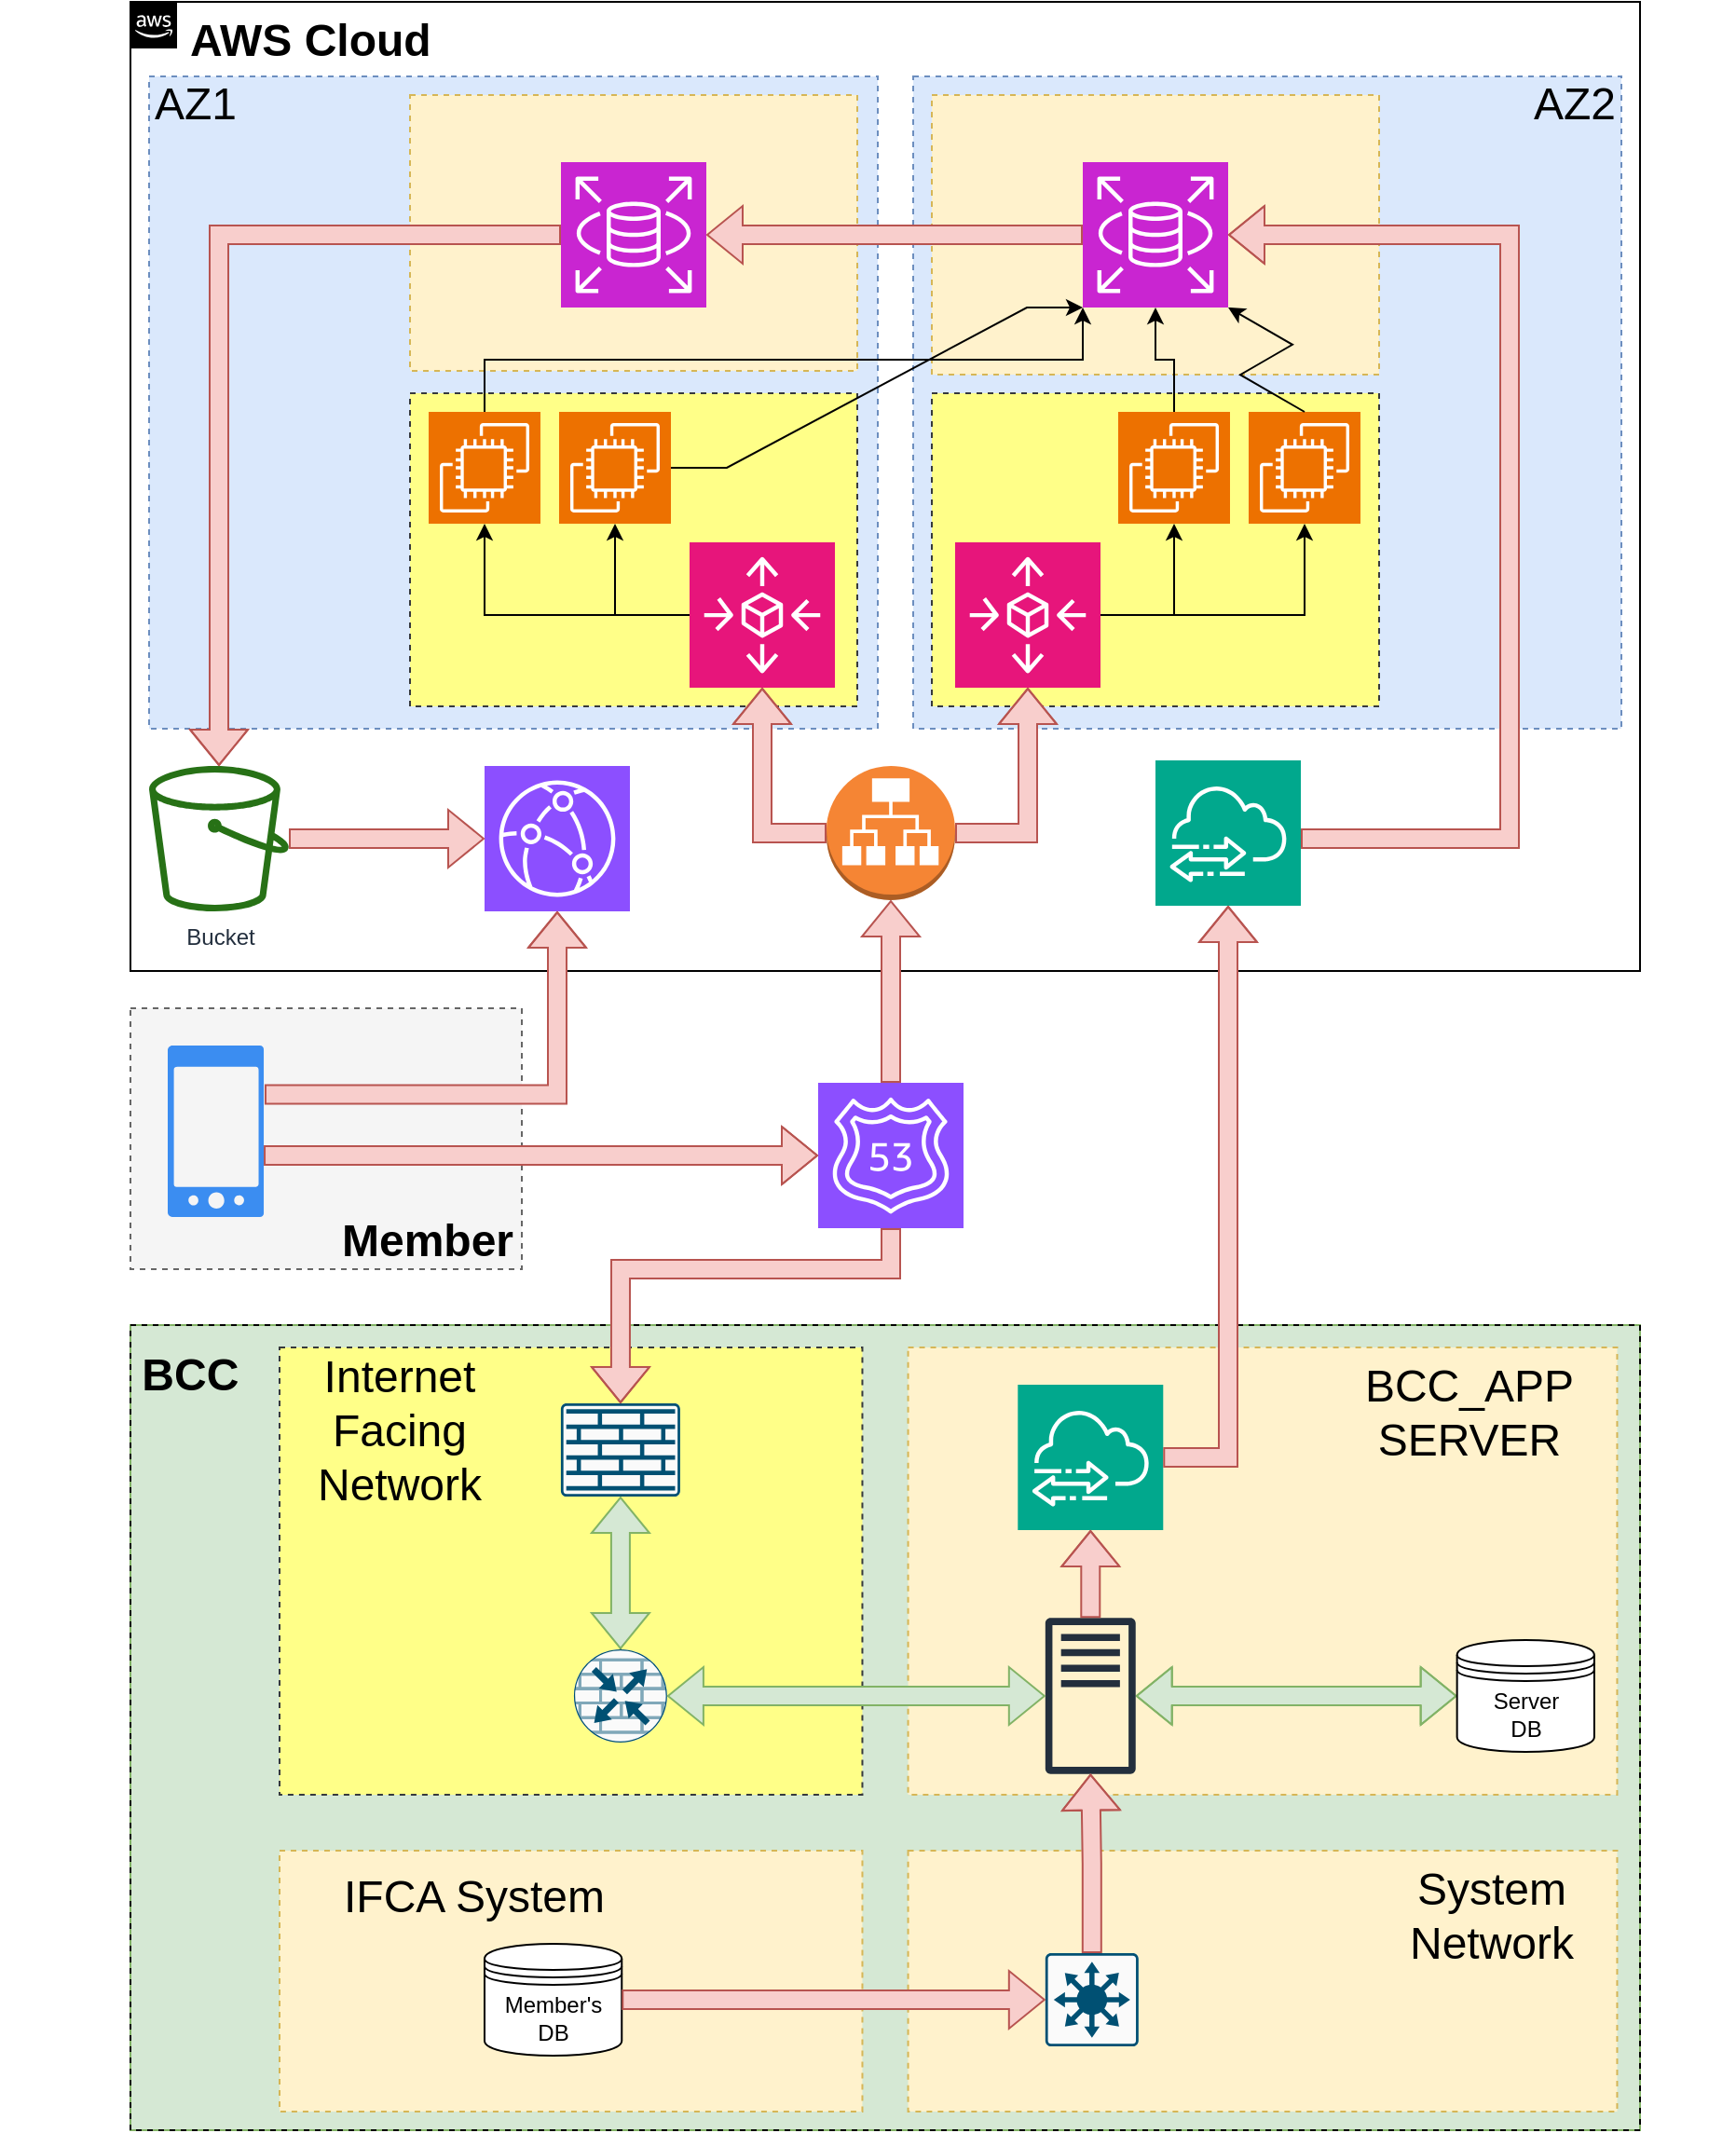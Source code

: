 <mxfile version="22.0.0" type="github">
  <diagram id="Ht1M8jgEwFfnCIfOTk4-" name="Page-1">
    <mxGraphModel dx="2587" dy="956" grid="1" gridSize="10" guides="1" tooltips="1" connect="1" arrows="1" fold="1" page="1" pageScale="1" pageWidth="827" pageHeight="1169" math="0" shadow="0">
      <root>
        <mxCell id="0" />
        <mxCell id="1" parent="0" />
        <mxCell id="Q-y3CwHCRKwZ-7sF2JY1-146" value="" style="rounded=0;whiteSpace=wrap;html=1;labelBackgroundColor=none;fillColor=#f5f5f5;dashed=1;container=1;pointerEvents=0;collapsible=0;recursiveResize=0;strokeColor=#666666;fontColor=#333333;" vertex="1" parent="1">
          <mxGeometry x="10" y="550" width="210" height="140" as="geometry" />
        </mxCell>
        <mxCell id="Q-y3CwHCRKwZ-7sF2JY1-147" value="&lt;span style=&quot;font-size: 24px;&quot;&gt;&lt;b&gt;Member&lt;/b&gt;&lt;br&gt;&lt;/span&gt;" style="text;strokeColor=none;align=center;fillColor=none;html=1;verticalAlign=middle;whiteSpace=wrap;rounded=0;" vertex="1" parent="Q-y3CwHCRKwZ-7sF2JY1-146">
          <mxGeometry x="54.996" y="110" width="208.636" height="30" as="geometry" />
        </mxCell>
        <mxCell id="UEzPUAAOIrF-is8g5C7q-74" value="&lt;font style=&quot;font-size: 24px;&quot;&gt;&lt;b&gt;AWS Cloud&lt;/b&gt;&lt;/font&gt;" style="points=[[0,0],[0.25,0],[0.5,0],[0.75,0],[1,0],[1,0.25],[1,0.5],[1,0.75],[1,1],[0.75,1],[0.5,1],[0.25,1],[0,1],[0,0.75],[0,0.5],[0,0.25]];outlineConnect=0;html=1;whiteSpace=wrap;fontSize=12;fontStyle=0;shape=mxgraph.aws4.group;grIcon=mxgraph.aws4.group_aws_cloud_alt;verticalAlign=top;align=left;spacingLeft=30;dashed=0;labelBackgroundColor=#ffffff;container=1;pointerEvents=0;collapsible=0;recursiveResize=0;" parent="1" vertex="1">
          <mxGeometry x="10" y="10" width="810" height="520" as="geometry" />
        </mxCell>
        <mxCell id="UEzPUAAOIrF-is8g5C7q-107" value="" style="rounded=0;whiteSpace=wrap;html=1;labelBackgroundColor=none;fillColor=#dae8fc;dashed=1;container=1;pointerEvents=0;collapsible=0;recursiveResize=0;strokeColor=#6c8ebf;" parent="UEzPUAAOIrF-is8g5C7q-74" vertex="1">
          <mxGeometry x="10" y="40" width="391" height="350" as="geometry" />
        </mxCell>
        <mxCell id="Q-y3CwHCRKwZ-7sF2JY1-45" value="&lt;span style=&quot;font-weight: normal;&quot;&gt;&lt;font style=&quot;font-size: 24px;&quot;&gt;AZ1&lt;/font&gt;&lt;/span&gt;" style="text;strokeColor=none;align=center;fillColor=none;html=1;verticalAlign=middle;whiteSpace=wrap;rounded=0;fontStyle=1" vertex="1" parent="UEzPUAAOIrF-is8g5C7q-107">
          <mxGeometry x="-60" width="170" height="30" as="geometry" />
        </mxCell>
        <mxCell id="Q-y3CwHCRKwZ-7sF2JY1-68" value="" style="rounded=0;whiteSpace=wrap;html=1;labelBackgroundColor=none;fillColor=#ffff88;dashed=1;container=1;pointerEvents=0;collapsible=0;recursiveResize=0;strokeColor=#36393d;" vertex="1" parent="UEzPUAAOIrF-is8g5C7q-107">
          <mxGeometry x="140" y="170" width="240" height="168" as="geometry" />
        </mxCell>
        <mxCell id="Q-y3CwHCRKwZ-7sF2JY1-66" value="" style="sketch=0;points=[[0,0,0],[0.25,0,0],[0.5,0,0],[0.75,0,0],[1,0,0],[0,1,0],[0.25,1,0],[0.5,1,0],[0.75,1,0],[1,1,0],[0,0.25,0],[0,0.5,0],[0,0.75,0],[1,0.25,0],[1,0.5,0],[1,0.75,0]];outlineConnect=0;fontColor=#232F3E;fillColor=#ED7100;strokeColor=#ffffff;dashed=0;verticalLabelPosition=bottom;verticalAlign=top;align=center;html=1;fontSize=12;fontStyle=0;aspect=fixed;shape=mxgraph.aws4.resourceIcon;resIcon=mxgraph.aws4.ec2;" vertex="1" parent="Q-y3CwHCRKwZ-7sF2JY1-68">
          <mxGeometry x="80" y="10" width="60" height="60" as="geometry" />
        </mxCell>
        <mxCell id="Q-y3CwHCRKwZ-7sF2JY1-8" value="" style="sketch=0;points=[[0,0,0],[0.25,0,0],[0.5,0,0],[0.75,0,0],[1,0,0],[0,1,0],[0.25,1,0],[0.5,1,0],[0.75,1,0],[1,1,0],[0,0.25,0],[0,0.5,0],[0,0.75,0],[1,0.25,0],[1,0.5,0],[1,0.75,0]];outlineConnect=0;fontColor=#232F3E;fillColor=#ED7100;strokeColor=#ffffff;dashed=0;verticalLabelPosition=bottom;verticalAlign=top;align=center;html=1;fontSize=12;fontStyle=0;aspect=fixed;shape=mxgraph.aws4.resourceIcon;resIcon=mxgraph.aws4.ec2;" vertex="1" parent="UEzPUAAOIrF-is8g5C7q-107">
          <mxGeometry x="150" y="180" width="60" height="60" as="geometry" />
        </mxCell>
        <mxCell id="Q-y3CwHCRKwZ-7sF2JY1-86" style="edgeStyle=orthogonalEdgeStyle;rounded=0;orthogonalLoop=1;jettySize=auto;html=1;" edge="1" parent="UEzPUAAOIrF-is8g5C7q-107" source="Q-y3CwHCRKwZ-7sF2JY1-64" target="Q-y3CwHCRKwZ-7sF2JY1-66">
          <mxGeometry relative="1" as="geometry" />
        </mxCell>
        <mxCell id="Q-y3CwHCRKwZ-7sF2JY1-64" value="" style="sketch=0;points=[[0,0,0],[0.25,0,0],[0.5,0,0],[0.75,0,0],[1,0,0],[0,1,0],[0.25,1,0],[0.5,1,0],[0.75,1,0],[1,1,0],[0,0.25,0],[0,0.5,0],[0,0.75,0],[1,0.25,0],[1,0.5,0],[1,0.75,0]];points=[[0,0,0],[0.25,0,0],[0.5,0,0],[0.75,0,0],[1,0,0],[0,1,0],[0.25,1,0],[0.5,1,0],[0.75,1,0],[1,1,0],[0,0.25,0],[0,0.5,0],[0,0.75,0],[1,0.25,0],[1,0.5,0],[1,0.75,0]];outlineConnect=0;fontColor=#232F3E;fillColor=#E7157B;strokeColor=#ffffff;dashed=0;verticalLabelPosition=bottom;verticalAlign=top;align=center;html=1;fontSize=12;fontStyle=0;aspect=fixed;shape=mxgraph.aws4.resourceIcon;resIcon=mxgraph.aws4.autoscaling;" vertex="1" parent="UEzPUAAOIrF-is8g5C7q-107">
          <mxGeometry x="290" y="250" width="78" height="78" as="geometry" />
        </mxCell>
        <mxCell id="Q-y3CwHCRKwZ-7sF2JY1-87" style="edgeStyle=orthogonalEdgeStyle;rounded=0;orthogonalLoop=1;jettySize=auto;html=1;entryX=0.5;entryY=1;entryDx=0;entryDy=0;entryPerimeter=0;" edge="1" parent="UEzPUAAOIrF-is8g5C7q-107" source="Q-y3CwHCRKwZ-7sF2JY1-64" target="Q-y3CwHCRKwZ-7sF2JY1-8">
          <mxGeometry relative="1" as="geometry" />
        </mxCell>
        <mxCell id="Q-y3CwHCRKwZ-7sF2JY1-125" value="" style="rounded=0;whiteSpace=wrap;html=1;labelBackgroundColor=none;fillColor=#fff2cc;dashed=1;container=1;pointerEvents=0;collapsible=0;recursiveResize=0;strokeColor=#d6b656;" vertex="1" parent="UEzPUAAOIrF-is8g5C7q-107">
          <mxGeometry x="140" y="10" width="240" height="148" as="geometry" />
        </mxCell>
        <mxCell id="Q-y3CwHCRKwZ-7sF2JY1-126" value="" style="sketch=0;points=[[0,0,0],[0.25,0,0],[0.5,0,0],[0.75,0,0],[1,0,0],[0,1,0],[0.25,1,0],[0.5,1,0],[0.75,1,0],[1,1,0],[0,0.25,0],[0,0.5,0],[0,0.75,0],[1,0.25,0],[1,0.5,0],[1,0.75,0]];outlineConnect=0;fontColor=#232F3E;fillColor=#C925D1;strokeColor=#ffffff;dashed=0;verticalLabelPosition=bottom;verticalAlign=top;align=center;html=1;fontSize=12;fontStyle=0;aspect=fixed;shape=mxgraph.aws4.resourceIcon;resIcon=mxgraph.aws4.rds;" vertex="1" parent="UEzPUAAOIrF-is8g5C7q-107">
          <mxGeometry x="221.0" y="46" width="78" height="78" as="geometry" />
        </mxCell>
        <mxCell id="Q-y3CwHCRKwZ-7sF2JY1-38" value="" style="outlineConnect=0;dashed=0;verticalLabelPosition=bottom;verticalAlign=top;align=center;html=1;shape=mxgraph.aws3.application_load_balancer;fillColor=#F58534;gradientColor=none;" vertex="1" parent="UEzPUAAOIrF-is8g5C7q-74">
          <mxGeometry x="373.5" y="410" width="69" height="72" as="geometry" />
        </mxCell>
        <mxCell id="Q-y3CwHCRKwZ-7sF2JY1-46" value="" style="rounded=0;whiteSpace=wrap;html=1;labelBackgroundColor=none;fillColor=#dae8fc;dashed=1;container=1;pointerEvents=0;collapsible=0;recursiveResize=0;strokeColor=#6c8ebf;" vertex="1" parent="UEzPUAAOIrF-is8g5C7q-74">
          <mxGeometry x="420" y="40" width="380" height="350" as="geometry" />
        </mxCell>
        <mxCell id="Q-y3CwHCRKwZ-7sF2JY1-49" value="&lt;font style=&quot;font-size: 24px;&quot;&gt;AZ2&lt;br&gt;&lt;/font&gt;" style="text;strokeColor=none;align=center;fillColor=none;html=1;verticalAlign=middle;whiteSpace=wrap;rounded=0;" vertex="1" parent="Q-y3CwHCRKwZ-7sF2JY1-46">
          <mxGeometry x="270" width="170" height="30" as="geometry" />
        </mxCell>
        <mxCell id="Q-y3CwHCRKwZ-7sF2JY1-81" value="" style="rounded=0;whiteSpace=wrap;html=1;labelBackgroundColor=none;fillColor=#ffff88;dashed=1;container=1;pointerEvents=0;collapsible=0;recursiveResize=0;strokeColor=#36393d;" vertex="1" parent="Q-y3CwHCRKwZ-7sF2JY1-46">
          <mxGeometry x="10" y="170" width="240" height="168" as="geometry" />
        </mxCell>
        <mxCell id="Q-y3CwHCRKwZ-7sF2JY1-94" style="edgeStyle=orthogonalEdgeStyle;rounded=0;orthogonalLoop=1;jettySize=auto;html=1;" edge="1" parent="Q-y3CwHCRKwZ-7sF2JY1-81" source="Q-y3CwHCRKwZ-7sF2JY1-85" target="Q-y3CwHCRKwZ-7sF2JY1-91">
          <mxGeometry relative="1" as="geometry" />
        </mxCell>
        <mxCell id="Q-y3CwHCRKwZ-7sF2JY1-85" value="" style="sketch=0;points=[[0,0,0],[0.25,0,0],[0.5,0,0],[0.75,0,0],[1,0,0],[0,1,0],[0.25,1,0],[0.5,1,0],[0.75,1,0],[1,1,0],[0,0.25,0],[0,0.5,0],[0,0.75,0],[1,0.25,0],[1,0.5,0],[1,0.75,0]];points=[[0,0,0],[0.25,0,0],[0.5,0,0],[0.75,0,0],[1,0,0],[0,1,0],[0.25,1,0],[0.5,1,0],[0.75,1,0],[1,1,0],[0,0.25,0],[0,0.5,0],[0,0.75,0],[1,0.25,0],[1,0.5,0],[1,0.75,0]];outlineConnect=0;fontColor=#232F3E;fillColor=#E7157B;strokeColor=#ffffff;dashed=0;verticalLabelPosition=bottom;verticalAlign=top;align=center;html=1;fontSize=12;fontStyle=0;aspect=fixed;shape=mxgraph.aws4.resourceIcon;resIcon=mxgraph.aws4.autoscaling;" vertex="1" parent="Q-y3CwHCRKwZ-7sF2JY1-81">
          <mxGeometry x="12.5" y="80" width="78" height="78" as="geometry" />
        </mxCell>
        <mxCell id="Q-y3CwHCRKwZ-7sF2JY1-91" value="" style="sketch=0;points=[[0,0,0],[0.25,0,0],[0.5,0,0],[0.75,0,0],[1,0,0],[0,1,0],[0.25,1,0],[0.5,1,0],[0.75,1,0],[1,1,0],[0,0.25,0],[0,0.5,0],[0,0.75,0],[1,0.25,0],[1,0.5,0],[1,0.75,0]];outlineConnect=0;fontColor=#232F3E;fillColor=#ED7100;strokeColor=#ffffff;dashed=0;verticalLabelPosition=bottom;verticalAlign=top;align=center;html=1;fontSize=12;fontStyle=0;aspect=fixed;shape=mxgraph.aws4.resourceIcon;resIcon=mxgraph.aws4.ec2;" vertex="1" parent="Q-y3CwHCRKwZ-7sF2JY1-81">
          <mxGeometry x="170" y="10" width="60" height="60" as="geometry" />
        </mxCell>
        <mxCell id="Q-y3CwHCRKwZ-7sF2JY1-92" value="" style="sketch=0;points=[[0,0,0],[0.25,0,0],[0.5,0,0],[0.75,0,0],[1,0,0],[0,1,0],[0.25,1,0],[0.5,1,0],[0.75,1,0],[1,1,0],[0,0.25,0],[0,0.5,0],[0,0.75,0],[1,0.25,0],[1,0.5,0],[1,0.75,0]];outlineConnect=0;fontColor=#232F3E;fillColor=#ED7100;strokeColor=#ffffff;dashed=0;verticalLabelPosition=bottom;verticalAlign=top;align=center;html=1;fontSize=12;fontStyle=0;aspect=fixed;shape=mxgraph.aws4.resourceIcon;resIcon=mxgraph.aws4.ec2;" vertex="1" parent="Q-y3CwHCRKwZ-7sF2JY1-81">
          <mxGeometry x="100" y="10" width="60" height="60" as="geometry" />
        </mxCell>
        <mxCell id="Q-y3CwHCRKwZ-7sF2JY1-93" style="edgeStyle=orthogonalEdgeStyle;rounded=0;orthogonalLoop=1;jettySize=auto;html=1;entryX=0.5;entryY=1;entryDx=0;entryDy=0;entryPerimeter=0;" edge="1" parent="Q-y3CwHCRKwZ-7sF2JY1-81" source="Q-y3CwHCRKwZ-7sF2JY1-85" target="Q-y3CwHCRKwZ-7sF2JY1-92">
          <mxGeometry relative="1" as="geometry" />
        </mxCell>
        <mxCell id="Q-y3CwHCRKwZ-7sF2JY1-107" value="" style="rounded=0;whiteSpace=wrap;html=1;labelBackgroundColor=none;fillColor=#fff2cc;dashed=1;container=1;pointerEvents=0;collapsible=0;recursiveResize=0;strokeColor=#d6b656;" vertex="1" parent="Q-y3CwHCRKwZ-7sF2JY1-46">
          <mxGeometry x="10" y="10" width="240" height="150" as="geometry" />
        </mxCell>
        <mxCell id="Q-y3CwHCRKwZ-7sF2JY1-124" value="" style="sketch=0;points=[[0,0,0],[0.25,0,0],[0.5,0,0],[0.75,0,0],[1,0,0],[0,1,0],[0.25,1,0],[0.5,1,0],[0.75,1,0],[1,1,0],[0,0.25,0],[0,0.5,0],[0,0.75,0],[1,0.25,0],[1,0.5,0],[1,0.75,0]];outlineConnect=0;fontColor=#232F3E;fillColor=#C925D1;strokeColor=#ffffff;dashed=0;verticalLabelPosition=bottom;verticalAlign=top;align=center;html=1;fontSize=12;fontStyle=0;aspect=fixed;shape=mxgraph.aws4.resourceIcon;resIcon=mxgraph.aws4.rds;" vertex="1" parent="Q-y3CwHCRKwZ-7sF2JY1-46">
          <mxGeometry x="91.0" y="46" width="78" height="78" as="geometry" />
        </mxCell>
        <mxCell id="Q-y3CwHCRKwZ-7sF2JY1-153" style="edgeStyle=orthogonalEdgeStyle;rounded=0;orthogonalLoop=1;jettySize=auto;html=1;entryX=0.5;entryY=1;entryDx=0;entryDy=0;entryPerimeter=0;elbow=vertical;" edge="1" parent="Q-y3CwHCRKwZ-7sF2JY1-46" source="Q-y3CwHCRKwZ-7sF2JY1-92" target="Q-y3CwHCRKwZ-7sF2JY1-124">
          <mxGeometry relative="1" as="geometry" />
        </mxCell>
        <mxCell id="Q-y3CwHCRKwZ-7sF2JY1-154" style="edgeStyle=isometricEdgeStyle;rounded=0;orthogonalLoop=1;jettySize=auto;html=1;entryX=1;entryY=1;entryDx=0;entryDy=0;entryPerimeter=0;exitX=0.5;exitY=0;exitDx=0;exitDy=0;exitPerimeter=0;elbow=vertical;" edge="1" parent="Q-y3CwHCRKwZ-7sF2JY1-46" source="Q-y3CwHCRKwZ-7sF2JY1-91" target="Q-y3CwHCRKwZ-7sF2JY1-124">
          <mxGeometry relative="1" as="geometry" />
        </mxCell>
        <mxCell id="UEzPUAAOIrF-is8g5C7q-98" value="Bucket" style="outlineConnect=0;fontColor=#232F3E;gradientColor=none;fillColor=#277116;strokeColor=none;dashed=0;verticalLabelPosition=bottom;verticalAlign=top;align=center;html=1;fontSize=12;fontStyle=0;aspect=fixed;pointerEvents=1;shape=mxgraph.aws4.bucket;labelBackgroundColor=#ffffff;" parent="UEzPUAAOIrF-is8g5C7q-74" vertex="1">
          <mxGeometry x="10" y="410" width="75" height="78" as="geometry" />
        </mxCell>
        <mxCell id="Q-y3CwHCRKwZ-7sF2JY1-58" value="" style="sketch=0;points=[[0,0,0],[0.25,0,0],[0.5,0,0],[0.75,0,0],[1,0,0],[0,1,0],[0.25,1,0],[0.5,1,0],[0.75,1,0],[1,1,0],[0,0.25,0],[0,0.5,0],[0,0.75,0],[1,0.25,0],[1,0.5,0],[1,0.75,0]];outlineConnect=0;fontColor=#232F3E;fillColor=#01A88D;strokeColor=#ffffff;dashed=0;verticalLabelPosition=bottom;verticalAlign=top;align=center;html=1;fontSize=12;fontStyle=0;aspect=fixed;shape=mxgraph.aws4.resourceIcon;resIcon=mxgraph.aws4.datasync;" vertex="1" parent="UEzPUAAOIrF-is8g5C7q-74">
          <mxGeometry x="550" y="407" width="78" height="78" as="geometry" />
        </mxCell>
        <mxCell id="Q-y3CwHCRKwZ-7sF2JY1-96" style="edgeStyle=orthogonalEdgeStyle;rounded=0;orthogonalLoop=1;jettySize=auto;html=1;entryX=0.5;entryY=1;entryDx=0;entryDy=0;entryPerimeter=0;exitX=0;exitY=0.5;exitDx=0;exitDy=0;exitPerimeter=0;shape=flexArrow;fillColor=#f8cecc;strokeColor=#b85450;" edge="1" parent="UEzPUAAOIrF-is8g5C7q-74" source="Q-y3CwHCRKwZ-7sF2JY1-38" target="Q-y3CwHCRKwZ-7sF2JY1-64">
          <mxGeometry relative="1" as="geometry" />
        </mxCell>
        <mxCell id="Q-y3CwHCRKwZ-7sF2JY1-97" style="edgeStyle=orthogonalEdgeStyle;rounded=0;orthogonalLoop=1;jettySize=auto;html=1;entryX=0.5;entryY=1;entryDx=0;entryDy=0;entryPerimeter=0;exitX=1;exitY=0.5;exitDx=0;exitDy=0;exitPerimeter=0;fillColor=#f8cecc;strokeColor=#b85450;shape=flexArrow;" edge="1" parent="UEzPUAAOIrF-is8g5C7q-74" source="Q-y3CwHCRKwZ-7sF2JY1-38" target="Q-y3CwHCRKwZ-7sF2JY1-85">
          <mxGeometry relative="1" as="geometry" />
        </mxCell>
        <mxCell id="Q-y3CwHCRKwZ-7sF2JY1-127" style="edgeStyle=orthogonalEdgeStyle;rounded=0;orthogonalLoop=1;jettySize=auto;html=1;entryX=1;entryY=0.5;entryDx=0;entryDy=0;entryPerimeter=0;shape=flexArrow;fillColor=#f8cecc;strokeColor=#b85450;" edge="1" parent="UEzPUAAOIrF-is8g5C7q-74" source="Q-y3CwHCRKwZ-7sF2JY1-58" target="Q-y3CwHCRKwZ-7sF2JY1-124">
          <mxGeometry relative="1" as="geometry">
            <Array as="points">
              <mxPoint x="740" y="449" />
              <mxPoint x="740" y="125" />
            </Array>
          </mxGeometry>
        </mxCell>
        <mxCell id="Q-y3CwHCRKwZ-7sF2JY1-128" style="edgeStyle=orthogonalEdgeStyle;rounded=0;orthogonalLoop=1;jettySize=auto;html=1;entryX=1;entryY=0.5;entryDx=0;entryDy=0;entryPerimeter=0;shape=flexArrow;strokeWidth=1;fillColor=#f8cecc;strokeColor=#b85450;" edge="1" parent="UEzPUAAOIrF-is8g5C7q-74" source="Q-y3CwHCRKwZ-7sF2JY1-124" target="Q-y3CwHCRKwZ-7sF2JY1-126">
          <mxGeometry relative="1" as="geometry" />
        </mxCell>
        <mxCell id="Q-y3CwHCRKwZ-7sF2JY1-129" style="edgeStyle=orthogonalEdgeStyle;rounded=0;orthogonalLoop=1;jettySize=auto;html=1;fillColor=#f8cecc;strokeColor=#b85450;shape=flexArrow;" edge="1" parent="UEzPUAAOIrF-is8g5C7q-74" source="Q-y3CwHCRKwZ-7sF2JY1-126" target="UEzPUAAOIrF-is8g5C7q-98">
          <mxGeometry relative="1" as="geometry" />
        </mxCell>
        <mxCell id="Q-y3CwHCRKwZ-7sF2JY1-130" value="" style="sketch=0;points=[[0,0,0],[0.25,0,0],[0.5,0,0],[0.75,0,0],[1,0,0],[0,1,0],[0.25,1,0],[0.5,1,0],[0.75,1,0],[1,1,0],[0,0.25,0],[0,0.5,0],[0,0.75,0],[1,0.25,0],[1,0.5,0],[1,0.75,0]];outlineConnect=0;fontColor=#232F3E;fillColor=#8C4FFF;strokeColor=#ffffff;dashed=0;verticalLabelPosition=bottom;verticalAlign=top;align=center;html=1;fontSize=12;fontStyle=0;aspect=fixed;shape=mxgraph.aws4.resourceIcon;resIcon=mxgraph.aws4.cloudfront;" vertex="1" parent="UEzPUAAOIrF-is8g5C7q-74">
          <mxGeometry x="190" y="410" width="78" height="78" as="geometry" />
        </mxCell>
        <mxCell id="Q-y3CwHCRKwZ-7sF2JY1-131" style="edgeStyle=orthogonalEdgeStyle;rounded=0;orthogonalLoop=1;jettySize=auto;html=1;entryX=0;entryY=0.5;entryDx=0;entryDy=0;entryPerimeter=0;fillColor=#f8cecc;strokeColor=#b85450;shape=flexArrow;" edge="1" parent="UEzPUAAOIrF-is8g5C7q-74" source="UEzPUAAOIrF-is8g5C7q-98" target="Q-y3CwHCRKwZ-7sF2JY1-130">
          <mxGeometry relative="1" as="geometry" />
        </mxCell>
        <mxCell id="Q-y3CwHCRKwZ-7sF2JY1-151" style="edgeStyle=entityRelationEdgeStyle;rounded=0;orthogonalLoop=1;jettySize=auto;html=1;entryX=0;entryY=1;entryDx=0;entryDy=0;entryPerimeter=0;" edge="1" parent="UEzPUAAOIrF-is8g5C7q-74" source="Q-y3CwHCRKwZ-7sF2JY1-66" target="Q-y3CwHCRKwZ-7sF2JY1-124">
          <mxGeometry relative="1" as="geometry" />
        </mxCell>
        <mxCell id="Q-y3CwHCRKwZ-7sF2JY1-152" style="edgeStyle=orthogonalEdgeStyle;rounded=0;orthogonalLoop=1;jettySize=auto;html=1;entryX=0;entryY=1;entryDx=0;entryDy=0;entryPerimeter=0;exitX=0.5;exitY=0;exitDx=0;exitDy=0;exitPerimeter=0;" edge="1" parent="UEzPUAAOIrF-is8g5C7q-74" source="Q-y3CwHCRKwZ-7sF2JY1-8" target="Q-y3CwHCRKwZ-7sF2JY1-124">
          <mxGeometry relative="1" as="geometry" />
        </mxCell>
        <mxCell id="Q-y3CwHCRKwZ-7sF2JY1-24" value="" style="sketch=0;html=1;aspect=fixed;strokeColor=none;shadow=0;fillColor=#3B8DF1;verticalAlign=top;labelPosition=center;verticalLabelPosition=bottom;shape=mxgraph.gcp2.phone_android" vertex="1" parent="1">
          <mxGeometry x="30" y="570" width="51.52" height="92" as="geometry" />
        </mxCell>
        <mxCell id="Q-y3CwHCRKwZ-7sF2JY1-1" value="" style="sketch=0;points=[[0,0,0],[0.25,0,0],[0.5,0,0],[0.75,0,0],[1,0,0],[0,1,0],[0.25,1,0],[0.5,1,0],[0.75,1,0],[1,1,0],[0,0.25,0],[0,0.5,0],[0,0.75,0],[1,0.25,0],[1,0.5,0],[1,0.75,0]];outlineConnect=0;fontColor=#232F3E;fillColor=#8C4FFF;strokeColor=#ffffff;dashed=0;verticalLabelPosition=bottom;verticalAlign=top;align=center;html=1;fontSize=12;fontStyle=0;aspect=fixed;shape=mxgraph.aws4.resourceIcon;resIcon=mxgraph.aws4.route_53;" vertex="1" parent="1">
          <mxGeometry x="379" y="590" width="78" height="78" as="geometry" />
        </mxCell>
        <mxCell id="Q-y3CwHCRKwZ-7sF2JY1-61" style="edgeStyle=elbowEdgeStyle;rounded=0;orthogonalLoop=1;jettySize=auto;html=1;shape=flexArrow;fillColor=#f8cecc;strokeColor=#b85450;entryX=0;entryY=0.5;entryDx=0;entryDy=0;entryPerimeter=0;elbow=vertical;" edge="1" parent="1" source="Q-y3CwHCRKwZ-7sF2JY1-24" target="Q-y3CwHCRKwZ-7sF2JY1-1">
          <mxGeometry relative="1" as="geometry">
            <mxPoint x="320" y="640" as="targetPoint" />
          </mxGeometry>
        </mxCell>
        <mxCell id="Q-y3CwHCRKwZ-7sF2JY1-63" style="edgeStyle=orthogonalEdgeStyle;rounded=0;orthogonalLoop=1;jettySize=auto;html=1;entryX=0.5;entryY=1;entryDx=0;entryDy=0;entryPerimeter=0;shape=flexArrow;fillColor=#f8cecc;strokeColor=#b85450;" edge="1" parent="1" source="Q-y3CwHCRKwZ-7sF2JY1-1" target="Q-y3CwHCRKwZ-7sF2JY1-38">
          <mxGeometry relative="1" as="geometry" />
        </mxCell>
        <mxCell id="Q-y3CwHCRKwZ-7sF2JY1-132" style="edgeStyle=orthogonalEdgeStyle;rounded=0;orthogonalLoop=1;jettySize=auto;html=1;entryX=0.5;entryY=1;entryDx=0;entryDy=0;entryPerimeter=0;fillColor=#f8cecc;strokeColor=#b85450;shape=flexArrow;exitX=1.009;exitY=0.286;exitDx=0;exitDy=0;exitPerimeter=0;" edge="1" parent="1" source="Q-y3CwHCRKwZ-7sF2JY1-24" target="Q-y3CwHCRKwZ-7sF2JY1-130">
          <mxGeometry relative="1" as="geometry" />
        </mxCell>
        <mxCell id="Q-y3CwHCRKwZ-7sF2JY1-141" value="" style="group;fillColor=#d5e8d4;strokeColor=#82b366;container=0;" vertex="1" connectable="0" parent="1">
          <mxGeometry x="10" y="720" width="810" height="432" as="geometry" />
        </mxCell>
        <mxCell id="Q-y3CwHCRKwZ-7sF2JY1-12" value="" style="rounded=0;whiteSpace=wrap;html=1;labelBackgroundColor=none;fillColor=#fff2cc;dashed=1;container=1;pointerEvents=0;collapsible=0;recursiveResize=0;strokeColor=#d6b656;" vertex="1" parent="1">
          <mxGeometry x="427.273" y="732" width="380.455" height="240" as="geometry" />
        </mxCell>
        <mxCell id="Q-y3CwHCRKwZ-7sF2JY1-15" style="edgeStyle=elbowEdgeStyle;rounded=0;orthogonalLoop=1;jettySize=auto;html=1;entryX=0;entryY=0.5;entryDx=0;entryDy=0;shape=flexArrow;startArrow=block;elbow=vertical;fillColor=#d5e8d4;strokeColor=#82b366;" edge="1" parent="Q-y3CwHCRKwZ-7sF2JY1-12" source="Q-y3CwHCRKwZ-7sF2JY1-9" target="Q-y3CwHCRKwZ-7sF2JY1-10">
          <mxGeometry relative="1" as="geometry" />
        </mxCell>
        <mxCell id="Q-y3CwHCRKwZ-7sF2JY1-9" value="" style="sketch=0;outlineConnect=0;fontColor=#232F3E;gradientColor=none;fillColor=#232F3D;strokeColor=none;dashed=0;verticalLabelPosition=bottom;verticalAlign=top;align=center;html=1;fontSize=12;fontStyle=0;aspect=fixed;pointerEvents=1;shape=mxgraph.aws4.traditional_server;" vertex="1" parent="Q-y3CwHCRKwZ-7sF2JY1-12">
          <mxGeometry x="73.636" y="145" width="48.46" height="84" as="geometry" />
        </mxCell>
        <mxCell id="Q-y3CwHCRKwZ-7sF2JY1-10" value="Server&lt;br&gt;DB" style="shape=datastore;whiteSpace=wrap;html=1;" vertex="1" parent="Q-y3CwHCRKwZ-7sF2JY1-12">
          <mxGeometry x="294.545" y="157" width="73.636" height="60" as="geometry" />
        </mxCell>
        <mxCell id="Q-y3CwHCRKwZ-7sF2JY1-20" value="&lt;font style=&quot;font-size: 24px;&quot;&gt;BCC_APP SERVER&lt;/font&gt;" style="text;strokeColor=none;align=center;fillColor=none;html=1;verticalAlign=middle;whiteSpace=wrap;rounded=0;" vertex="1" parent="Q-y3CwHCRKwZ-7sF2JY1-12">
          <mxGeometry x="196.364" y="20" width="208.636" height="30" as="geometry" />
        </mxCell>
        <mxCell id="Q-y3CwHCRKwZ-7sF2JY1-55" value="" style="sketch=0;points=[[0,0,0],[0.25,0,0],[0.5,0,0],[0.75,0,0],[1,0,0],[0,1,0],[0.25,1,0],[0.5,1,0],[0.75,1,0],[1,1,0],[0,0.25,0],[0,0.5,0],[0,0.75,0],[1,0.25,0],[1,0.5,0],[1,0.75,0]];outlineConnect=0;fontColor=#232F3E;fillColor=#01A88D;strokeColor=#ffffff;dashed=0;verticalLabelPosition=bottom;verticalAlign=top;align=center;html=1;fontSize=12;fontStyle=0;aspect=fixed;shape=mxgraph.aws4.resourceIcon;resIcon=mxgraph.aws4.datasync;" vertex="1" parent="Q-y3CwHCRKwZ-7sF2JY1-12">
          <mxGeometry x="58.87" y="20" width="78" height="78" as="geometry" />
        </mxCell>
        <mxCell id="Q-y3CwHCRKwZ-7sF2JY1-57" style="edgeStyle=orthogonalEdgeStyle;rounded=0;orthogonalLoop=1;jettySize=auto;html=1;entryX=0.5;entryY=1;entryDx=0;entryDy=0;entryPerimeter=0;shape=flexArrow;fillColor=#f8cecc;strokeColor=#b85450;" edge="1" parent="Q-y3CwHCRKwZ-7sF2JY1-12" source="Q-y3CwHCRKwZ-7sF2JY1-9" target="Q-y3CwHCRKwZ-7sF2JY1-55">
          <mxGeometry relative="1" as="geometry" />
        </mxCell>
        <mxCell id="Q-y3CwHCRKwZ-7sF2JY1-16" value="" style="rounded=0;whiteSpace=wrap;html=1;labelBackgroundColor=none;fillColor=#fff2cc;dashed=1;container=1;pointerEvents=0;collapsible=0;recursiveResize=0;strokeColor=#d6b656;" vertex="1" parent="1">
          <mxGeometry x="90" y="1002" width="312.73" height="140" as="geometry" />
        </mxCell>
        <mxCell id="Q-y3CwHCRKwZ-7sF2JY1-11" value="Member&#39;s&lt;br&gt;DB" style="shape=datastore;whiteSpace=wrap;html=1;" vertex="1" parent="Q-y3CwHCRKwZ-7sF2JY1-16">
          <mxGeometry x="109.996" y="50" width="73.636" height="60" as="geometry" />
        </mxCell>
        <mxCell id="Q-y3CwHCRKwZ-7sF2JY1-21" value="&lt;font style=&quot;font-size: 24px;&quot;&gt;IFCA System&lt;/font&gt;" style="text;strokeColor=none;align=center;fillColor=none;html=1;verticalAlign=middle;whiteSpace=wrap;rounded=0;" vertex="1" parent="Q-y3CwHCRKwZ-7sF2JY1-16">
          <mxGeometry y="10" width="208.636" height="30" as="geometry" />
        </mxCell>
        <mxCell id="Q-y3CwHCRKwZ-7sF2JY1-28" value="" style="rounded=0;whiteSpace=wrap;html=1;labelBackgroundColor=none;dashed=1;container=1;pointerEvents=0;collapsible=0;recursiveResize=0;fillColor=#ffff88;strokeColor=#36393d;" vertex="1" parent="1">
          <mxGeometry x="90" y="732" width="312.73" height="240" as="geometry" />
        </mxCell>
        <mxCell id="Q-y3CwHCRKwZ-7sF2JY1-26" value="" style="sketch=0;points=[[0.015,0.015,0],[0.985,0.015,0],[0.985,0.985,0],[0.015,0.985,0],[0.25,0,0],[0.5,0,0],[0.75,0,0],[1,0.25,0],[1,0.5,0],[1,0.75,0],[0.75,1,0],[0.5,1,0],[0.25,1,0],[0,0.75,0],[0,0.5,0],[0,0.25,0]];verticalLabelPosition=bottom;html=1;verticalAlign=top;aspect=fixed;align=center;pointerEvents=1;shape=mxgraph.cisco19.rect;prIcon=firewall;fillColor=#FAFAFA;strokeColor=#005073;" vertex="1" parent="Q-y3CwHCRKwZ-7sF2JY1-28">
          <mxGeometry x="150.955" y="30" width="64" height="50" as="geometry" />
        </mxCell>
        <mxCell id="Q-y3CwHCRKwZ-7sF2JY1-52" value="" style="edgeStyle=orthogonalEdgeStyle;rounded=0;orthogonalLoop=1;jettySize=auto;html=1;" edge="1" parent="Q-y3CwHCRKwZ-7sF2JY1-28" source="Q-y3CwHCRKwZ-7sF2JY1-25" target="Q-y3CwHCRKwZ-7sF2JY1-26">
          <mxGeometry relative="1" as="geometry" />
        </mxCell>
        <mxCell id="Q-y3CwHCRKwZ-7sF2JY1-25" value="" style="sketch=0;points=[[0.5,0,0],[1,0.5,0],[0.5,1,0],[0,0.5,0],[0.145,0.145,0],[0.856,0.145,0],[0.855,0.856,0],[0.145,0.855,0]];verticalLabelPosition=bottom;html=1;verticalAlign=top;aspect=fixed;align=center;pointerEvents=1;shape=mxgraph.cisco19.rect;prIcon=router_with_firewall;fillColor=#FAFAFA;strokeColor=#005073;container=0;" vertex="1" parent="Q-y3CwHCRKwZ-7sF2JY1-28">
          <mxGeometry x="157.955" y="162" width="50" height="50" as="geometry" />
        </mxCell>
        <mxCell id="Q-y3CwHCRKwZ-7sF2JY1-37" style="edgeStyle=orthogonalEdgeStyle;rounded=0;orthogonalLoop=1;jettySize=auto;html=1;entryX=0.5;entryY=0;entryDx=0;entryDy=0;entryPerimeter=0;shape=flexArrow;fillColor=#d5e8d4;strokeColor=#82b366;startArrow=block;" edge="1" parent="Q-y3CwHCRKwZ-7sF2JY1-28" source="Q-y3CwHCRKwZ-7sF2JY1-26" target="Q-y3CwHCRKwZ-7sF2JY1-25">
          <mxGeometry relative="1" as="geometry" />
        </mxCell>
        <mxCell id="Q-y3CwHCRKwZ-7sF2JY1-36" style="edgeStyle=orthogonalEdgeStyle;rounded=0;orthogonalLoop=1;jettySize=auto;html=1;shape=flexArrow;fillColor=#d5e8d4;strokeColor=#82b366;startArrow=block;" edge="1" parent="1" source="Q-y3CwHCRKwZ-7sF2JY1-25" target="Q-y3CwHCRKwZ-7sF2JY1-9">
          <mxGeometry relative="1" as="geometry" />
        </mxCell>
        <mxCell id="Q-y3CwHCRKwZ-7sF2JY1-40" value="" style="rounded=0;whiteSpace=wrap;html=1;labelBackgroundColor=none;fillColor=#fff2cc;dashed=1;container=1;pointerEvents=0;collapsible=0;recursiveResize=0;strokeColor=#d6b656;" vertex="1" parent="1">
          <mxGeometry x="427.273" y="1002" width="380.455" height="140" as="geometry" />
        </mxCell>
        <mxCell id="Q-y3CwHCRKwZ-7sF2JY1-41" value="&lt;span style=&quot;font-size: 24px;&quot;&gt;System&lt;br&gt;Network&lt;br&gt;&lt;/span&gt;" style="text;strokeColor=none;align=center;fillColor=none;html=1;verticalAlign=middle;whiteSpace=wrap;rounded=0;" vertex="1" parent="Q-y3CwHCRKwZ-7sF2JY1-40">
          <mxGeometry x="208.636" y="20" width="208.636" height="30" as="geometry" />
        </mxCell>
        <mxCell id="Q-y3CwHCRKwZ-7sF2JY1-134" value="" style="rounded=0;whiteSpace=wrap;html=1;labelBackgroundColor=none;fillColor=none;dashed=1;container=1;pointerEvents=0;collapsible=0;recursiveResize=0;" vertex="1" parent="1">
          <mxGeometry x="10" y="720" width="810.0" height="432" as="geometry" />
        </mxCell>
        <mxCell id="Q-y3CwHCRKwZ-7sF2JY1-143" value="&lt;span style=&quot;font-size: 24px;&quot;&gt;&lt;b&gt;BCC&amp;nbsp;&lt;/b&gt;&lt;br&gt;&lt;/span&gt;" style="text;strokeColor=none;align=center;fillColor=none;html=1;verticalAlign=middle;whiteSpace=wrap;rounded=0;" vertex="1" parent="Q-y3CwHCRKwZ-7sF2JY1-134">
          <mxGeometry x="-69.314" y="12" width="208.636" height="30" as="geometry" />
        </mxCell>
        <mxCell id="Q-y3CwHCRKwZ-7sF2JY1-30" value="&lt;span style=&quot;font-size: 24px;&quot;&gt;Internet&lt;br&gt;Facing&lt;br&gt;Network&lt;br&gt;&lt;/span&gt;" style="text;strokeColor=none;align=center;fillColor=none;html=1;verticalAlign=middle;whiteSpace=wrap;rounded=0;" vertex="1" parent="Q-y3CwHCRKwZ-7sF2JY1-134">
          <mxGeometry x="39.996" y="42" width="208.636" height="30" as="geometry" />
        </mxCell>
        <mxCell id="Q-y3CwHCRKwZ-7sF2JY1-50" value="" style="sketch=0;points=[[0.015,0.015,0],[0.985,0.015,0],[0.985,0.985,0],[0.015,0.985,0],[0.25,0,0],[0.5,0,0],[0.75,0,0],[1,0.25,0],[1,0.5,0],[1,0.75,0],[0.75,1,0],[0.5,1,0],[0.25,1,0],[0,0.75,0],[0,0.5,0],[0,0.25,0]];verticalLabelPosition=bottom;html=1;verticalAlign=top;aspect=fixed;align=center;pointerEvents=1;shape=mxgraph.cisco19.rect;prIcon=l3_switch;fillColor=#FAFAFA;strokeColor=#005073;" vertex="1" parent="Q-y3CwHCRKwZ-7sF2JY1-134">
          <mxGeometry x="490.909" y="337" width="50" height="50" as="geometry" />
        </mxCell>
        <mxCell id="Q-y3CwHCRKwZ-7sF2JY1-60" style="edgeStyle=orthogonalEdgeStyle;rounded=0;orthogonalLoop=1;jettySize=auto;html=1;entryX=0.5;entryY=1;entryDx=0;entryDy=0;entryPerimeter=0;exitX=1;exitY=0.5;exitDx=0;exitDy=0;exitPerimeter=0;fillColor=#f8cecc;strokeColor=#b85450;shape=flexArrow;" edge="1" parent="1" source="Q-y3CwHCRKwZ-7sF2JY1-55" target="Q-y3CwHCRKwZ-7sF2JY1-58">
          <mxGeometry relative="1" as="geometry" />
        </mxCell>
        <mxCell id="Q-y3CwHCRKwZ-7sF2JY1-144" style="edgeStyle=orthogonalEdgeStyle;rounded=0;orthogonalLoop=1;jettySize=auto;html=1;exitX=1;exitY=0.5;exitDx=0;exitDy=0;entryX=0;entryY=0.5;entryDx=0;entryDy=0;entryPerimeter=0;fillColor=#f8cecc;strokeColor=#b85450;shape=flexArrow;" edge="1" parent="1" source="Q-y3CwHCRKwZ-7sF2JY1-11" target="Q-y3CwHCRKwZ-7sF2JY1-50">
          <mxGeometry relative="1" as="geometry" />
        </mxCell>
        <mxCell id="Q-y3CwHCRKwZ-7sF2JY1-145" style="edgeStyle=orthogonalEdgeStyle;rounded=0;orthogonalLoop=1;jettySize=auto;html=1;shape=flexArrow;fillColor=#f8cecc;strokeColor=#b85450;" edge="1" parent="1" source="Q-y3CwHCRKwZ-7sF2JY1-50" target="Q-y3CwHCRKwZ-7sF2JY1-9">
          <mxGeometry relative="1" as="geometry" />
        </mxCell>
        <mxCell id="Q-y3CwHCRKwZ-7sF2JY1-35" style="edgeStyle=orthogonalEdgeStyle;rounded=0;orthogonalLoop=1;jettySize=auto;html=1;entryX=0.5;entryY=0;entryDx=0;entryDy=0;entryPerimeter=0;shape=flexArrow;fillColor=#f8cecc;strokeColor=#b85450;exitX=0.5;exitY=1;exitDx=0;exitDy=0;exitPerimeter=0;" edge="1" parent="1" source="Q-y3CwHCRKwZ-7sF2JY1-1" target="Q-y3CwHCRKwZ-7sF2JY1-26">
          <mxGeometry relative="1" as="geometry">
            <mxPoint x="376.5" y="671" as="sourcePoint" />
            <Array as="points">
              <mxPoint x="418" y="690" />
              <mxPoint x="273" y="690" />
            </Array>
          </mxGeometry>
        </mxCell>
      </root>
    </mxGraphModel>
  </diagram>
</mxfile>
